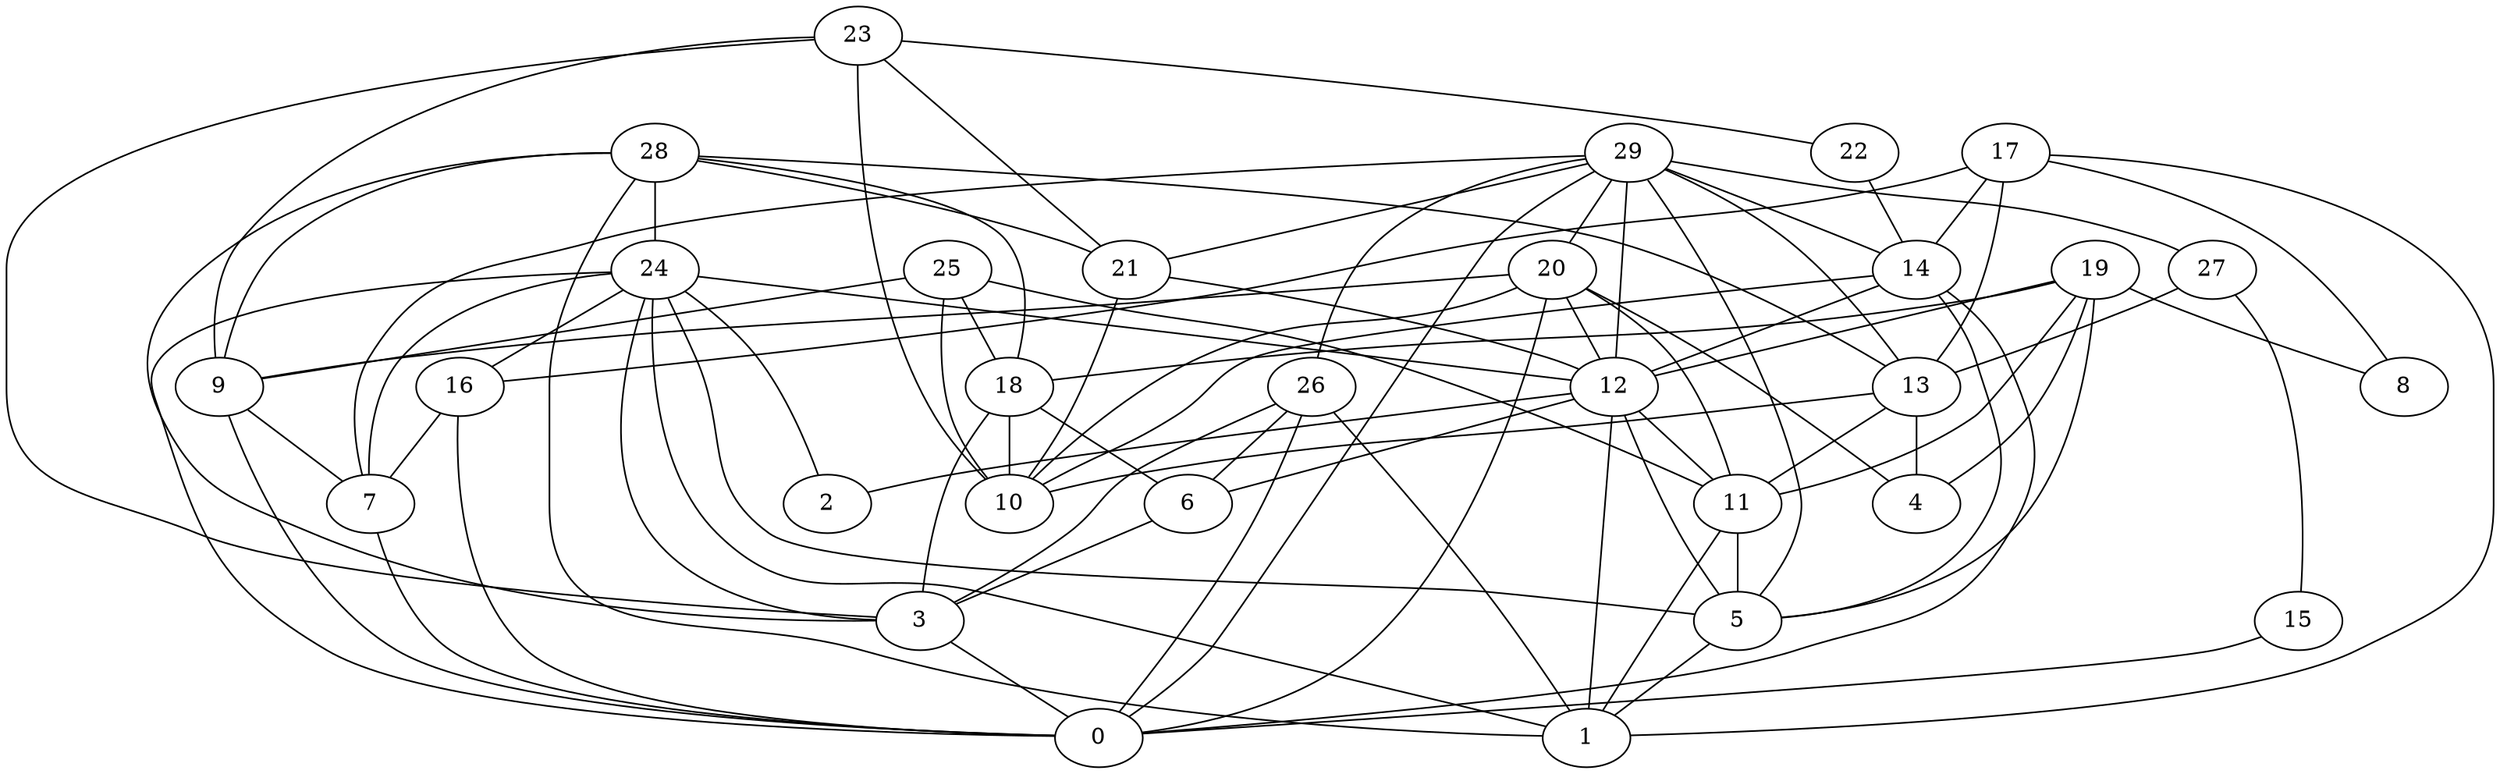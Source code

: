 graph Gnp_Gilbert_n30_p20 {
0;
1;
2;
3;
4;
5;
6;
7;
8;
9;
10;
11;
12;
13;
14;
15;
16;
17;
18;
19;
20;
21;
22;
23;
24;
25;
26;
27;
28;
29;
3 -- 0;
5 -- 1;
6 -- 3;
7 -- 0;
9 -- 0;
9 -- 7;
11 -- 1;
11 -- 5;
12 -- 1;
12 -- 2;
12 -- 5;
12 -- 6;
12 -- 11;
13 -- 4;
13 -- 10;
13 -- 11;
14 -- 0;
14 -- 5;
14 -- 10;
14 -- 12;
15 -- 0;
16 -- 0;
16 -- 7;
17 -- 1;
17 -- 8;
17 -- 13;
17 -- 14;
17 -- 16;
18 -- 3;
18 -- 6;
18 -- 10;
19 -- 4;
19 -- 5;
19 -- 8;
19 -- 11;
19 -- 12;
19 -- 18;
20 -- 0;
20 -- 4;
20 -- 9;
20 -- 10;
20 -- 11;
20 -- 12;
21 -- 10;
21 -- 12;
22 -- 14;
23 -- 3;
23 -- 9;
23 -- 10;
23 -- 21;
23 -- 22;
24 -- 0;
24 -- 1;
24 -- 2;
24 -- 3;
24 -- 5;
24 -- 7;
24 -- 12;
24 -- 16;
25 -- 9;
25 -- 10;
25 -- 11;
25 -- 18;
26 -- 0;
26 -- 1;
26 -- 3;
26 -- 6;
27 -- 13;
27 -- 15;
28 -- 1;
28 -- 3;
28 -- 9;
28 -- 13;
28 -- 18;
28 -- 21;
28 -- 24;
29 -- 0;
29 -- 5;
29 -- 7;
29 -- 12;
29 -- 13;
29 -- 14;
29 -- 20;
29 -- 21;
29 -- 26;
29 -- 27;
}